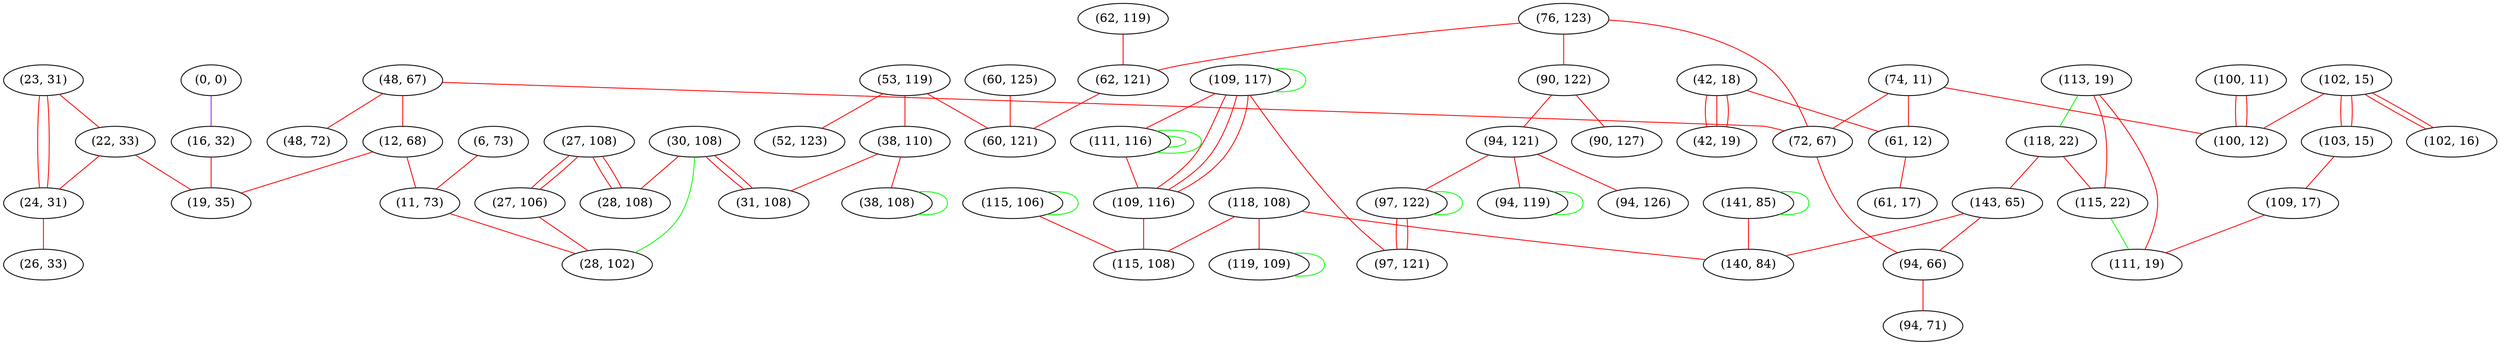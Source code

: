 graph "" {
"(23, 31)";
"(60, 125)";
"(48, 67)";
"(53, 119)";
"(27, 108)";
"(0, 0)";
"(22, 33)";
"(102, 15)";
"(12, 68)";
"(24, 31)";
"(38, 110)";
"(30, 108)";
"(113, 19)";
"(76, 123)";
"(90, 122)";
"(62, 119)";
"(118, 108)";
"(109, 117)";
"(111, 116)";
"(16, 32)";
"(109, 116)";
"(94, 121)";
"(28, 108)";
"(100, 11)";
"(6, 73)";
"(11, 73)";
"(74, 11)";
"(26, 33)";
"(118, 22)";
"(97, 122)";
"(94, 119)";
"(48, 72)";
"(143, 65)";
"(31, 108)";
"(27, 106)";
"(115, 106)";
"(19, 35)";
"(94, 126)";
"(38, 108)";
"(62, 121)";
"(42, 18)";
"(103, 15)";
"(28, 102)";
"(141, 85)";
"(90, 127)";
"(72, 67)";
"(140, 84)";
"(97, 121)";
"(60, 121)";
"(94, 66)";
"(42, 19)";
"(61, 12)";
"(109, 17)";
"(100, 12)";
"(115, 108)";
"(115, 22)";
"(61, 17)";
"(111, 19)";
"(102, 16)";
"(119, 109)";
"(94, 71)";
"(52, 123)";
"(23, 31)" -- "(22, 33)"  [color=red, key=0, weight=1];
"(23, 31)" -- "(24, 31)"  [color=red, key=0, weight=1];
"(23, 31)" -- "(24, 31)"  [color=red, key=1, weight=1];
"(60, 125)" -- "(60, 121)"  [color=red, key=0, weight=1];
"(48, 67)" -- "(48, 72)"  [color=red, key=0, weight=1];
"(48, 67)" -- "(12, 68)"  [color=red, key=0, weight=1];
"(48, 67)" -- "(72, 67)"  [color=red, key=0, weight=1];
"(53, 119)" -- "(60, 121)"  [color=red, key=0, weight=1];
"(53, 119)" -- "(52, 123)"  [color=red, key=0, weight=1];
"(53, 119)" -- "(38, 110)"  [color=red, key=0, weight=1];
"(27, 108)" -- "(27, 106)"  [color=red, key=0, weight=1];
"(27, 108)" -- "(27, 106)"  [color=red, key=1, weight=1];
"(27, 108)" -- "(28, 108)"  [color=red, key=0, weight=1];
"(27, 108)" -- "(28, 108)"  [color=red, key=1, weight=1];
"(0, 0)" -- "(16, 32)"  [color=purple, key=0, weight=4];
"(22, 33)" -- "(19, 35)"  [color=red, key=0, weight=1];
"(22, 33)" -- "(24, 31)"  [color=red, key=0, weight=1];
"(102, 15)" -- "(100, 12)"  [color=red, key=0, weight=1];
"(102, 15)" -- "(102, 16)"  [color=red, key=0, weight=1];
"(102, 15)" -- "(102, 16)"  [color=red, key=1, weight=1];
"(102, 15)" -- "(103, 15)"  [color=red, key=0, weight=1];
"(102, 15)" -- "(103, 15)"  [color=red, key=1, weight=1];
"(12, 68)" -- "(11, 73)"  [color=red, key=0, weight=1];
"(12, 68)" -- "(19, 35)"  [color=red, key=0, weight=1];
"(24, 31)" -- "(26, 33)"  [color=red, key=0, weight=1];
"(38, 110)" -- "(31, 108)"  [color=red, key=0, weight=1];
"(38, 110)" -- "(38, 108)"  [color=red, key=0, weight=1];
"(30, 108)" -- "(31, 108)"  [color=red, key=0, weight=1];
"(30, 108)" -- "(31, 108)"  [color=red, key=1, weight=1];
"(30, 108)" -- "(28, 108)"  [color=red, key=0, weight=1];
"(30, 108)" -- "(28, 102)"  [color=green, key=0, weight=2];
"(113, 19)" -- "(111, 19)"  [color=red, key=0, weight=1];
"(113, 19)" -- "(115, 22)"  [color=red, key=0, weight=1];
"(113, 19)" -- "(118, 22)"  [color=green, key=0, weight=2];
"(76, 123)" -- "(72, 67)"  [color=red, key=0, weight=1];
"(76, 123)" -- "(62, 121)"  [color=red, key=0, weight=1];
"(76, 123)" -- "(90, 122)"  [color=red, key=0, weight=1];
"(90, 122)" -- "(90, 127)"  [color=red, key=0, weight=1];
"(90, 122)" -- "(94, 121)"  [color=red, key=0, weight=1];
"(62, 119)" -- "(62, 121)"  [color=red, key=0, weight=1];
"(118, 108)" -- "(119, 109)"  [color=red, key=0, weight=1];
"(118, 108)" -- "(140, 84)"  [color=red, key=0, weight=1];
"(118, 108)" -- "(115, 108)"  [color=red, key=0, weight=1];
"(109, 117)" -- "(111, 116)"  [color=red, key=0, weight=1];
"(109, 117)" -- "(109, 116)"  [color=red, key=0, weight=1];
"(109, 117)" -- "(109, 116)"  [color=red, key=1, weight=1];
"(109, 117)" -- "(109, 116)"  [color=red, key=2, weight=1];
"(109, 117)" -- "(97, 121)"  [color=red, key=0, weight=1];
"(109, 117)" -- "(109, 117)"  [color=green, key=0, weight=2];
"(111, 116)" -- "(111, 116)"  [color=green, key=0, weight=2];
"(111, 116)" -- "(111, 116)"  [color=green, key=1, weight=2];
"(111, 116)" -- "(109, 116)"  [color=red, key=0, weight=1];
"(16, 32)" -- "(19, 35)"  [color=red, key=0, weight=1];
"(109, 116)" -- "(115, 108)"  [color=red, key=0, weight=1];
"(94, 121)" -- "(97, 122)"  [color=red, key=0, weight=1];
"(94, 121)" -- "(94, 126)"  [color=red, key=0, weight=1];
"(94, 121)" -- "(94, 119)"  [color=red, key=0, weight=1];
"(100, 11)" -- "(100, 12)"  [color=red, key=0, weight=1];
"(100, 11)" -- "(100, 12)"  [color=red, key=1, weight=1];
"(6, 73)" -- "(11, 73)"  [color=red, key=0, weight=1];
"(11, 73)" -- "(28, 102)"  [color=red, key=0, weight=1];
"(74, 11)" -- "(72, 67)"  [color=red, key=0, weight=1];
"(74, 11)" -- "(100, 12)"  [color=red, key=0, weight=1];
"(74, 11)" -- "(61, 12)"  [color=red, key=0, weight=1];
"(118, 22)" -- "(115, 22)"  [color=red, key=0, weight=1];
"(118, 22)" -- "(143, 65)"  [color=red, key=0, weight=1];
"(97, 122)" -- "(97, 122)"  [color=green, key=0, weight=2];
"(97, 122)" -- "(97, 121)"  [color=red, key=0, weight=1];
"(97, 122)" -- "(97, 121)"  [color=red, key=1, weight=1];
"(94, 119)" -- "(94, 119)"  [color=green, key=0, weight=2];
"(143, 65)" -- "(94, 66)"  [color=red, key=0, weight=1];
"(143, 65)" -- "(140, 84)"  [color=red, key=0, weight=1];
"(27, 106)" -- "(28, 102)"  [color=red, key=0, weight=1];
"(115, 106)" -- "(115, 106)"  [color=green, key=0, weight=2];
"(115, 106)" -- "(115, 108)"  [color=red, key=0, weight=1];
"(38, 108)" -- "(38, 108)"  [color=green, key=0, weight=2];
"(62, 121)" -- "(60, 121)"  [color=red, key=0, weight=1];
"(42, 18)" -- "(61, 12)"  [color=red, key=0, weight=1];
"(42, 18)" -- "(42, 19)"  [color=red, key=0, weight=1];
"(42, 18)" -- "(42, 19)"  [color=red, key=1, weight=1];
"(42, 18)" -- "(42, 19)"  [color=red, key=2, weight=1];
"(103, 15)" -- "(109, 17)"  [color=red, key=0, weight=1];
"(141, 85)" -- "(140, 84)"  [color=red, key=0, weight=1];
"(141, 85)" -- "(141, 85)"  [color=green, key=0, weight=2];
"(72, 67)" -- "(94, 66)"  [color=red, key=0, weight=1];
"(94, 66)" -- "(94, 71)"  [color=red, key=0, weight=1];
"(61, 12)" -- "(61, 17)"  [color=red, key=0, weight=1];
"(109, 17)" -- "(111, 19)"  [color=red, key=0, weight=1];
"(115, 22)" -- "(111, 19)"  [color=green, key=0, weight=2];
"(119, 109)" -- "(119, 109)"  [color=green, key=0, weight=2];
}
